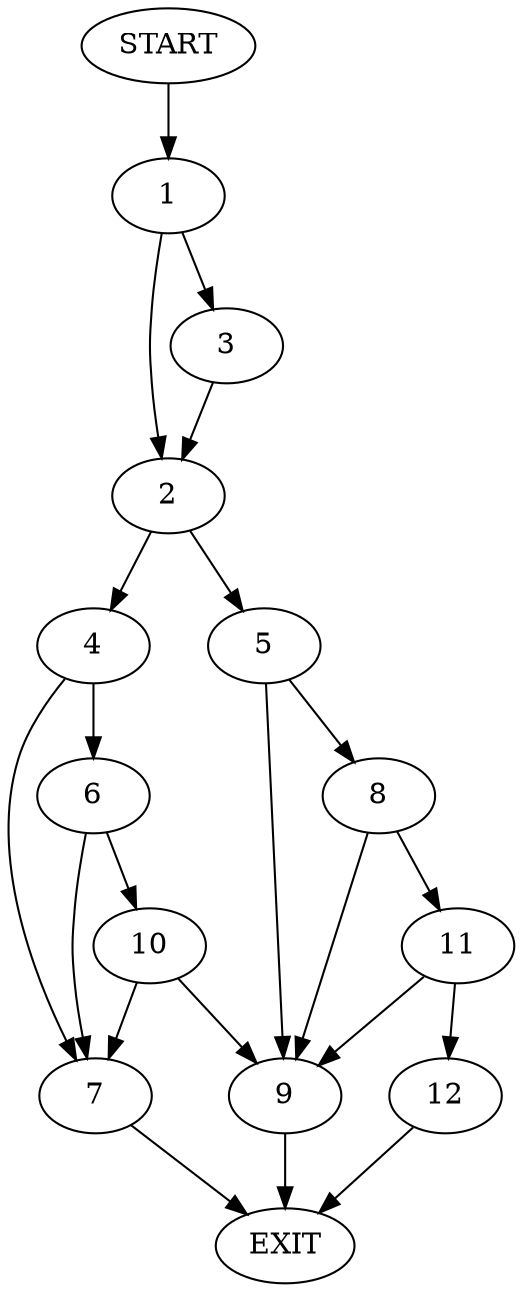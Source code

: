 digraph {
0 [label="START"]
13 [label="EXIT"]
0 -> 1
1 -> 2
1 -> 3
3 -> 2
2 -> 4
2 -> 5
4 -> 6
4 -> 7
5 -> 8
5 -> 9
6 -> 7
6 -> 10
7 -> 13
10 -> 7
10 -> 9
9 -> 13
8 -> 11
8 -> 9
11 -> 12
11 -> 9
12 -> 13
}

